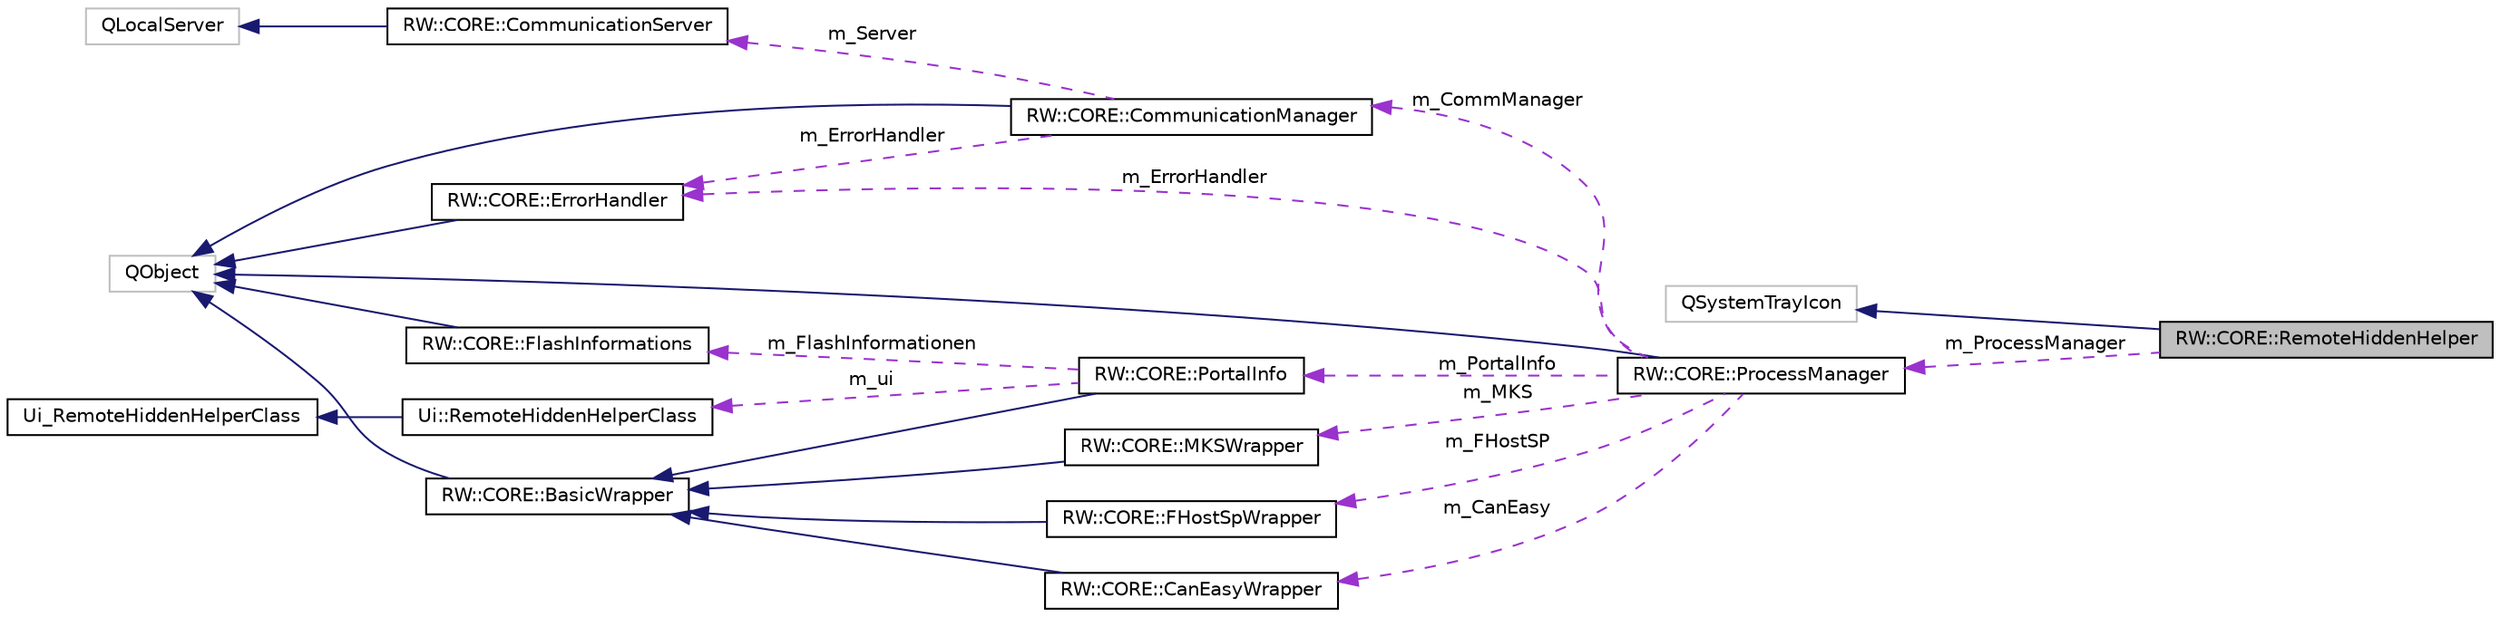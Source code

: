 digraph "RW::CORE::RemoteHiddenHelper"
{
  edge [fontname="Helvetica",fontsize="10",labelfontname="Helvetica",labelfontsize="10"];
  node [fontname="Helvetica",fontsize="10",shape=record];
  rankdir="LR";
  Node2 [label="RW::CORE::RemoteHiddenHelper",height=0.2,width=0.4,color="black", fillcolor="grey75", style="filled", fontcolor="black"];
  Node3 -> Node2 [dir="back",color="midnightblue",fontsize="10",style="solid",fontname="Helvetica"];
  Node3 [label="QSystemTrayIcon",height=0.2,width=0.4,color="grey75", fillcolor="white", style="filled"];
  Node4 -> Node2 [dir="back",color="darkorchid3",fontsize="10",style="dashed",label=" m_ProcessManager" ,fontname="Helvetica"];
  Node4 [label="RW::CORE::ProcessManager",height=0.2,width=0.4,color="black", fillcolor="white", style="filled",URL="$class_r_w_1_1_c_o_r_e_1_1_process_manager.html"];
  Node5 -> Node4 [dir="back",color="midnightblue",fontsize="10",style="solid",fontname="Helvetica"];
  Node5 [label="QObject",height=0.2,width=0.4,color="grey75", fillcolor="white", style="filled"];
  Node6 -> Node4 [dir="back",color="darkorchid3",fontsize="10",style="dashed",label=" m_ErrorHandler" ,fontname="Helvetica"];
  Node6 [label="RW::CORE::ErrorHandler",height=0.2,width=0.4,color="black", fillcolor="white", style="filled",URL="$class_r_w_1_1_c_o_r_e_1_1_error_handler.html"];
  Node5 -> Node6 [dir="back",color="midnightblue",fontsize="10",style="solid",fontname="Helvetica"];
  Node7 -> Node4 [dir="back",color="darkorchid3",fontsize="10",style="dashed",label=" m_MKS" ,fontname="Helvetica"];
  Node7 [label="RW::CORE::MKSWrapper",height=0.2,width=0.4,color="black", fillcolor="white", style="filled",URL="$class_r_w_1_1_c_o_r_e_1_1_m_k_s_wrapper.html"];
  Node8 -> Node7 [dir="back",color="midnightblue",fontsize="10",style="solid",fontname="Helvetica"];
  Node8 [label="RW::CORE::BasicWrapper",height=0.2,width=0.4,color="black", fillcolor="white", style="filled",URL="$class_r_w_1_1_c_o_r_e_1_1_basic_wrapper.html"];
  Node5 -> Node8 [dir="back",color="midnightblue",fontsize="10",style="solid",fontname="Helvetica"];
  Node9 -> Node4 [dir="back",color="darkorchid3",fontsize="10",style="dashed",label=" m_FHostSP" ,fontname="Helvetica"];
  Node9 [label="RW::CORE::FHostSpWrapper",height=0.2,width=0.4,color="black", fillcolor="white", style="filled",URL="$class_r_w_1_1_c_o_r_e_1_1_f_host_sp_wrapper.html"];
  Node8 -> Node9 [dir="back",color="midnightblue",fontsize="10",style="solid",fontname="Helvetica"];
  Node10 -> Node4 [dir="back",color="darkorchid3",fontsize="10",style="dashed",label=" m_CommManager" ,fontname="Helvetica"];
  Node10 [label="RW::CORE::CommunicationManager",height=0.2,width=0.4,color="black", fillcolor="white", style="filled",URL="$class_r_w_1_1_c_o_r_e_1_1_communication_manager.html"];
  Node5 -> Node10 [dir="back",color="midnightblue",fontsize="10",style="solid",fontname="Helvetica"];
  Node6 -> Node10 [dir="back",color="darkorchid3",fontsize="10",style="dashed",label=" m_ErrorHandler" ,fontname="Helvetica"];
  Node11 -> Node10 [dir="back",color="darkorchid3",fontsize="10",style="dashed",label=" m_Server" ,fontname="Helvetica"];
  Node11 [label="RW::CORE::CommunicationServer",height=0.2,width=0.4,color="black", fillcolor="white", style="filled",URL="$class_r_w_1_1_c_o_r_e_1_1_communication_server.html"];
  Node12 -> Node11 [dir="back",color="midnightblue",fontsize="10",style="solid",fontname="Helvetica"];
  Node12 [label="QLocalServer",height=0.2,width=0.4,color="grey75", fillcolor="white", style="filled"];
  Node13 -> Node4 [dir="back",color="darkorchid3",fontsize="10",style="dashed",label=" m_CanEasy" ,fontname="Helvetica"];
  Node13 [label="RW::CORE::CanEasyWrapper",height=0.2,width=0.4,color="black", fillcolor="white", style="filled",URL="$class_r_w_1_1_c_o_r_e_1_1_can_easy_wrapper.html"];
  Node8 -> Node13 [dir="back",color="midnightblue",fontsize="10",style="solid",fontname="Helvetica"];
  Node14 -> Node4 [dir="back",color="darkorchid3",fontsize="10",style="dashed",label=" m_PortalInfo" ,fontname="Helvetica"];
  Node14 [label="RW::CORE::PortalInfo",height=0.2,width=0.4,color="black", fillcolor="white", style="filled",URL="$class_r_w_1_1_c_o_r_e_1_1_portal_info.html"];
  Node8 -> Node14 [dir="back",color="midnightblue",fontsize="10",style="solid",fontname="Helvetica"];
  Node15 -> Node14 [dir="back",color="darkorchid3",fontsize="10",style="dashed",label=" m_ui" ,fontname="Helvetica"];
  Node15 [label="Ui::RemoteHiddenHelperClass",height=0.2,width=0.4,color="black", fillcolor="white", style="filled",URL="$class_ui_1_1_remote_hidden_helper_class.html"];
  Node16 -> Node15 [dir="back",color="midnightblue",fontsize="10",style="solid",fontname="Helvetica"];
  Node16 [label="Ui_RemoteHiddenHelperClass",height=0.2,width=0.4,color="black", fillcolor="white", style="filled",URL="$class_ui___remote_hidden_helper_class.html"];
  Node17 -> Node14 [dir="back",color="darkorchid3",fontsize="10",style="dashed",label=" m_FlashInformationen" ,fontname="Helvetica"];
  Node17 [label="RW::CORE::FlashInformations",height=0.2,width=0.4,color="black", fillcolor="white", style="filled",URL="$class_r_w_1_1_c_o_r_e_1_1_flash_informations.html"];
  Node5 -> Node17 [dir="back",color="midnightblue",fontsize="10",style="solid",fontname="Helvetica"];
}
